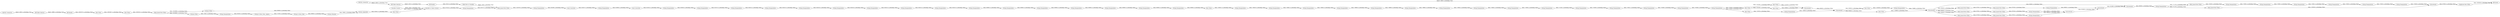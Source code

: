 digraph {
	"1327272102568090129_4" [label="Case Converter"]
	"1327272102568090129_72" [label="String Manipulation"]
	"1327272102568090129_42" [label="DB Reader"]
	"1327272102568090129_123" [label="Variable to Table Column"]
	"1327272102568090129_111" [label="String to Date_Time _legacy_"]
	"1327272102568090129_113" [label="Row Filter"]
	"1327272102568090129_88" [label="String Manipulation"]
	"1327272102568090129_14" [label="Row Filter"]
	"1327272102568090129_140" [label=Concatenate]
	"1327272102568090129_100" [label=Concatenate]
	"1327272102568090129_12" [label="String Manipulation"]
	"1327272102568090129_39" [label="String Manipulation"]
	"1327272102568090129_135" [label="Rule_based Row Filter"]
	"1327272102568090129_128" [label="String Manipulation"]
	"1327272102568090129_61" [label="String Manipulation"]
	"1327272102568090129_116" [label="Column Rename"]
	"1327272102568090129_57" [label="Rule_based Row Filter"]
	"1327272102568090129_84" [label="String Manipulation"]
	"1327272102568090129_21" [label="String Manipulation"]
	"1327272102568090129_92" [label="String Manipulation"]
	"1327272102568090129_99" [label="Rule_based Row Filter"]
	"1327272102568090129_73" [label="String Manipulation"]
	"1327272102568090129_90" [label="String Manipulation"]
	"1327272102568090129_102" [label="String Manipulation"]
	"1327272102568090129_112" [label="String to Date_Time"]
	"1327272102568090129_122" [label="Variable Creator"]
	"1327272102568090129_133" [label="Table Row to Variable"]
	"1327272102568090129_54" [label="Rule_based Row Filter"]
	"1327272102568090129_89" [label=Concatenate]
	"1327272102568090129_94" [label="String Manipulation"]
	"1327272102568090129_43" [label="DB Table Selector"]
	"1327272102568090129_85" [label="Row Filter"]
	"1327272102568090129_137" [label="String Manipulation"]
	"1327272102568090129_10" [label="String Manipulation"]
	"1327272102568090129_35" [label="MySQL Connector"]
	"1327272102568090129_13" [label="String Manipulation"]
	"1327272102568090129_136" [label=Concatenate]
	"1327272102568090129_131" [label="DB Table Selector"]
	"1327272102568090129_47" [label="Row Filter"]
	"1327272102568090129_41" [label="String Manipulation"]
	"1327272102568090129_139" [label="Rule_based Row Filter"]
	"1327272102568090129_93" [label="String Manipulation"]
	"1327272102568090129_121" [label="Duplicate Row Filter"]
	"1327272102568090129_75" [label="Row Filter"]
	"1327272102568090129_53" [label="Rule_based Row Filter"]
	"1327272102568090129_76" [label="Row Filter"]
	"1327272102568090129_48" [label="Row Filter"]
	"1327272102568090129_115" [label="Column Filter"]
	"1327272102568090129_134" [label="Rule_based Row Filter"]
	"1327272102568090129_44" [label="String Manipulation"]
	"1327272102568090129_80" [label="String Manipulation"]
	"1327272102568090129_124" [label="String Manipulation"]
	"1327272102568090129_9" [label="String Manipulation"]
	"1327272102568090129_82" [label="String Manipulation"]
	"1327272102568090129_104" [label="String Manipulation"]
	"1327272102568090129_110" [label="String Manipulation"]
	"1327272102568090129_49" [label="Row Filter"]
	"1327272102568090129_52" [label=Concatenate]
	"1327272102568090129_91" [label="String Manipulation"]
	"1327272102568090129_78" [label="String Manipulation"]
	"1327272102568090129_95" [label="String Manipulation"]
	"1327272102568090129_105" [label="String Manipulation"]
	"1327272102568090129_36" [label="String Manipulation"]
	"1327272102568090129_50" [label="String Manipulation"]
	"1327272102568090129_59" [label="String Manipulation"]
	"1327272102568090129_37" [label="String Manipulation"]
	"1327272102568090129_138" [label="Rule_based Row Filter"]
	"1327272102568090129_114" [label="Column Filter"]
	"1327272102568090129_8" [label="String Manipulation"]
	"1327272102568090129_5" [label="String Manipulation"]
	"1327272102568090129_40" [label="String Manipulation"]
	"1327272102568090129_132" [label="DB Reader"]
	"1327272102568090129_7" [label="String Manipulation"]
	"1327272102568090129_127" [label="String Manipulation"]
	"1327272102568090129_141" [label="MySQL Connector"]
	"1327272102568090129_22" [label="String Manipulation"]
	"1327272102568090129_86" [label="Row Filter"]
	"1327272102568090129_126" [label="String Manipulation"]
	"1327272102568090129_11" [label="String Manipulation"]
	"1327272102568090129_98" [label="String Manipulation"]
	"1327272102568090129_23" [label="String Manipulation"]
	"1327272102568090129_83" [label="String Manipulation"]
	"1327272102568090129_101" [label="Rule_based Row Filter"]
	"1327272102568090129_58" [label="Rule_based Row Filter"]
	"1327272102568090129_51" [label=Concatenate]
	"1327272102568090129_125" [label="Case Converter"]
	"1327272102568090129_117" [label="Column Appender"]
	"1327272102568090129_70" [label="DB Insert"]
	"1327272102568090129_87" [label="String Manipulation"]
	"1327272102568090129_63" [label=Concatenate]
	"1327272102568090129_79" [label="String Manipulation"]
	"1327272102568090129_46" [label="Row Filter"]
	"1327272102568090129_6" [label="String Manipulation"]
	"1327272102568090129_84" -> "1327272102568090129_46" [label="data: 73294; is_blocking: False"]
	"1327272102568090129_113" -> "1327272102568090129_135" [label="data: 1625312; is_blocking: False"]
	"1327272102568090129_53" -> "1327272102568090129_54" [label="data: 67021; is_blocking: False"]
	"1327272102568090129_91" -> "1327272102568090129_92" [label="data: 72502; is_blocking: False"]
	"1327272102568090129_63" -> "1327272102568090129_140" [label="data: 65288; is_blocking: False"]
	"1327272102568090129_124" -> "1327272102568090129_125" [label="data: 92269; is_blocking: False"]
	"1327272102568090129_137" -> "1327272102568090129_136" [label="data: 69030; is_blocking: False"]
	"1327272102568090129_76" -> "1327272102568090129_123" [label="data: 1584471; is_blocking: False"]
	"1327272102568090129_11" -> "1327272102568090129_12" [label="data: 84224; is_blocking: False"]
	"1327272102568090129_83" -> "1327272102568090129_82" [label="data: 73351; is_blocking: False"]
	"1327272102568090129_44" -> "1327272102568090129_72" [label="data: 73845; is_blocking: False"]
	"1327272102568090129_78" -> "1327272102568090129_79" [label="data: 83804; is_blocking: False"]
	"1327272102568090129_117" -> "1327272102568090129_76" [label="data: 82041; is_blocking: False"]
	"1327272102568090129_90" -> "1327272102568090129_91" [label="data: 72502; is_blocking: False"]
	"1327272102568090129_54" -> "1327272102568090129_59" [label="data: 67019; is_blocking: False"]
	"1327272102568090129_93" -> "1327272102568090129_94" [label="data: 72502; is_blocking: False"]
	"1327272102568090129_86" -> "1327272102568090129_89" [label="data: 118963; is_blocking: False"]
	"1327272102568090129_141" -> "1327272102568090129_70" [label="object: 4003; is_blocking: True"]
	"1327272102568090129_22" -> "1327272102568090129_23" [label="data: 79492; is_blocking: False"]
	"1327272102568090129_82" -> "1327272102568090129_87" [label="data: 73346; is_blocking: False"]
	"1327272102568090129_61" -> "1327272102568090129_63" [label="data: 69031; is_blocking: False"]
	"1327272102568090129_57" -> "1327272102568090129_58" [label="data: 67021; is_blocking: False"]
	"1327272102568090129_139" -> "1327272102568090129_137" [label="data: 67021; is_blocking: False"]
	"1327272102568090129_135" -> "1327272102568090129_115" [label="data: 1618995; is_blocking: False"]
	"1327272102568090129_39" -> "1327272102568090129_44" [label="data: 73844; is_blocking: False"]
	"1327272102568090129_114" -> "1327272102568090129_110" [label="data: 1945; is_blocking: False"]
	"1327272102568090129_123" -> "1327272102568090129_128" [label="data: 87253; is_blocking: False"]
	"1327272102568090129_6" -> "1327272102568090129_9" [label="data: 84226; is_blocking: False"]
	"1327272102568090129_43" -> "1327272102568090129_42" [label="object: 4968; is_blocking: True"]
	"1327272102568090129_5" -> "1327272102568090129_4" [label="data: 91660; is_blocking: False"]
	"1327272102568090129_84" -> "1327272102568090129_47" [label="data: 73294; is_blocking: False"]
	"1327272102568090129_36" -> "1327272102568090129_37" [label="data: 76809; is_blocking: False"]
	"1327272102568090129_51" -> "1327272102568090129_52" [label="data: 65935; is_blocking: False"]
	"1327272102568090129_121" -> "1327272102568090129_70" [label="data: 193259; is_blocking: True"]
	"1327272102568090129_110" -> "1327272102568090129_111" [label="data: 95325; is_blocking: False"]
	"1327272102568090129_89" -> "1327272102568090129_57" [label="data: 65935; is_blocking: False"]
	"1327272102568090129_100" -> "1327272102568090129_121" [label="data: 67055; is_blocking: False"]
	"1327272102568090129_88" -> "1327272102568090129_89" [label="data: 72988; is_blocking: False"]
	"1327272102568090129_79" -> "1327272102568090129_104" [label="data: 83803; is_blocking: False"]
	"1327272102568090129_128" -> "1327272102568090129_134" [label="data: 85707; is_blocking: False"]
	"1327272102568090129_104" -> "1327272102568090129_105" [label="data: 83804; is_blocking: False"]
	"1327272102568090129_89" -> "1327272102568090129_53" [label="data: 65935; is_blocking: False"]
	"1327272102568090129_105" -> "1327272102568090129_14" [label="data: 83804; is_blocking: False"]
	"1327272102568090129_40" -> "1327272102568090129_41" [label="data: 83803; is_blocking: False"]
	"1327272102568090129_73" -> "1327272102568090129_80" [label="data: 71245; is_blocking: False"]
	"1327272102568090129_98" -> "1327272102568090129_101" [label="data: 71176; is_blocking: False"]
	"1327272102568090129_95" -> "1327272102568090129_100" [label="data: 72503; is_blocking: False"]
	"1327272102568090129_133" -> "1327272102568090129_134" [label="object: 288; is_blocking: True"]
	"1327272102568090129_46" -> "1327272102568090129_50" [label="data: 71978; is_blocking: False"]
	"1327272102568090129_89" -> "1327272102568090129_140" [label="data: 65935; is_blocking: False"]
	"1327272102568090129_101" -> "1327272102568090129_100" [label="data: 123553; is_blocking: False"]
	"1327272102568090129_98" -> "1327272102568090129_99" [label="data: 71176; is_blocking: False"]
	"1327272102568090129_115" -> "1327272102568090129_117" [label="data: 80659; is_blocking: False"]
	"1327272102568090129_14" -> "1327272102568090129_21" [label="data: 133912; is_blocking: False"]
	"1327272102568090129_136" -> "1327272102568090129_63" [label="data: 65288; is_blocking: False"]
	"1327272102568090129_23" -> "1327272102568090129_36" [label="data: 79584; is_blocking: False"]
	"1327272102568090129_112" -> "1327272102568090129_116" [label="data: 90625; is_blocking: False"]
	"1327272102568090129_134" -> "1327272102568090129_124" [label="data: 141676; is_blocking: False"]
	"1327272102568090129_140" -> "1327272102568090129_98" [label="data: 65935; is_blocking: False"]
	"1327272102568090129_102" -> "1327272102568090129_39" [label="data: 76864; is_blocking: False"]
	"1327272102568090129_92" -> "1327272102568090129_93" [label="data: 72501; is_blocking: False"]
	"1327272102568090129_52" -> "1327272102568090129_85" [label="data: 65935; is_blocking: False"]
	"1327272102568090129_7" -> "1327272102568090129_8" [label="data: 84225; is_blocking: False"]
	"1327272102568090129_127" -> "1327272102568090129_7" [label="data: 91475; is_blocking: False"]
	"1327272102568090129_42" -> "1327272102568090129_75" [label="data: 1623573; is_blocking: False"]
	"1327272102568090129_48" -> "1327272102568090129_51" [label="data: 94894; is_blocking: False"]
	"1327272102568090129_12" -> "1327272102568090129_13" [label="data: 84225; is_blocking: False"]
	"1327272102568090129_126" -> "1327272102568090129_127" [label="data: 92056; is_blocking: False"]
	"1327272102568090129_141" -> "1327272102568090129_131" [label="object: 4003; is_blocking: True"]
	"1327272102568090129_52" -> "1327272102568090129_86" [label="data: 65935; is_blocking: False"]
	"1327272102568090129_75" -> "1327272102568090129_113" [label="data: 1625267; is_blocking: False"]
	"1327272102568090129_59" -> "1327272102568090129_136" [label="data: 69031; is_blocking: False"]
	"1327272102568090129_132" -> "1327272102568090129_133" [label="data: 3313; is_blocking: False"]
	"1327272102568090129_85" -> "1327272102568090129_88" [label="data: 119339; is_blocking: False"]
	"1327272102568090129_41" -> "1327272102568090129_78" [label="data: 83804; is_blocking: False"]
	"1327272102568090129_116" -> "1327272102568090129_117" [label="data: 2696; is_blocking: False"]
	"1327272102568090129_8" -> "1327272102568090129_6" [label="data: 84225; is_blocking: False"]
	"1327272102568090129_99" -> "1327272102568090129_90" [label="data: 74250; is_blocking: False"]
	"1327272102568090129_4" -> "1327272102568090129_126" [label="data: 92162; is_blocking: False"]
	"1327272102568090129_47" -> "1327272102568090129_48" [label="data: 124185; is_blocking: False"]
	"1327272102568090129_138" -> "1327272102568090129_139" [label="data: 67020; is_blocking: False"]
	"1327272102568090129_94" -> "1327272102568090129_95" [label="data: 72502; is_blocking: False"]
	"1327272102568090129_10" -> "1327272102568090129_11" [label="data: 84225; is_blocking: False"]
	"1327272102568090129_35" -> "1327272102568090129_43" [label="object: 4003; is_blocking: True"]
	"1327272102568090129_122" -> "1327272102568090129_123" [label="object: 288; is_blocking: True"]
	"1327272102568090129_58" -> "1327272102568090129_61" [label="data: 67020; is_blocking: False"]
	"1327272102568090129_111" -> "1327272102568090129_112" [label="data: 74705; is_blocking: False"]
	"1327272102568090129_135" -> "1327272102568090129_114" [label="data: 1618995; is_blocking: False"]
	"1327272102568090129_49" -> "1327272102568090129_51" [label="data: 121916; is_blocking: False"]
	"1327272102568090129_21" -> "1327272102568090129_22" [label="data: 79429; is_blocking: False"]
	"1327272102568090129_87" -> "1327272102568090129_84" [label="data: 73346; is_blocking: False"]
	"1327272102568090129_89" -> "1327272102568090129_138" [label="data: 65935; is_blocking: False"]
	"1327272102568090129_72" -> "1327272102568090129_73" [label="data: 71604; is_blocking: False"]
	"1327272102568090129_131" -> "1327272102568090129_132" [label="object: 4313; is_blocking: True"]
	"1327272102568090129_125" -> "1327272102568090129_5" [label="data: 92207; is_blocking: False"]
	"1327272102568090129_37" -> "1327272102568090129_102" [label="data: 76809; is_blocking: False"]
	"1327272102568090129_9" -> "1327272102568090129_10" [label="data: 84226; is_blocking: False"]
	"1327272102568090129_13" -> "1327272102568090129_40" [label="data: 83803; is_blocking: False"]
	"1327272102568090129_50" -> "1327272102568090129_52" [label="data: 74856; is_blocking: False"]
	"1327272102568090129_47" -> "1327272102568090129_49" [label="data: 124185; is_blocking: False"]
	"1327272102568090129_80" -> "1327272102568090129_83" [label="data: 73359; is_blocking: False"]
	rankdir=LR
}
